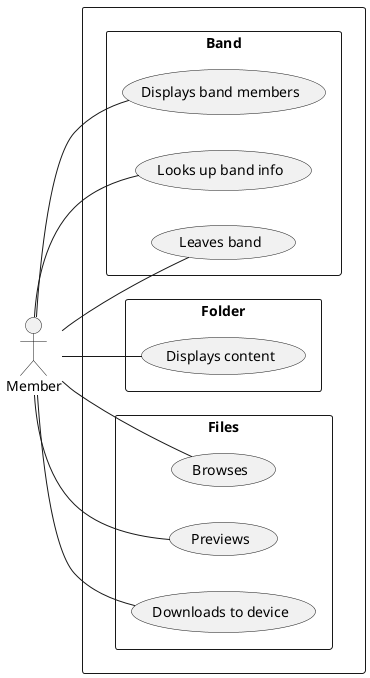 @startuml Use-Case Member

left to right direction
skinparam packageStyle rectangle
skinparam Monochrome false
scale 1
actor Member

rectangle {
    rectangle Band{
        Member -- (Displays band members)
        Member -- (Looks up band info)
        Member -- (Leaves band)
    }
    rectangle Folder{
        Member -- (Displays content)
    }
    rectangle Files{
        Member -- (Browses)
        Member -- (Previews)
        Member -- (Downloads to device)        
    }
}
@enduml